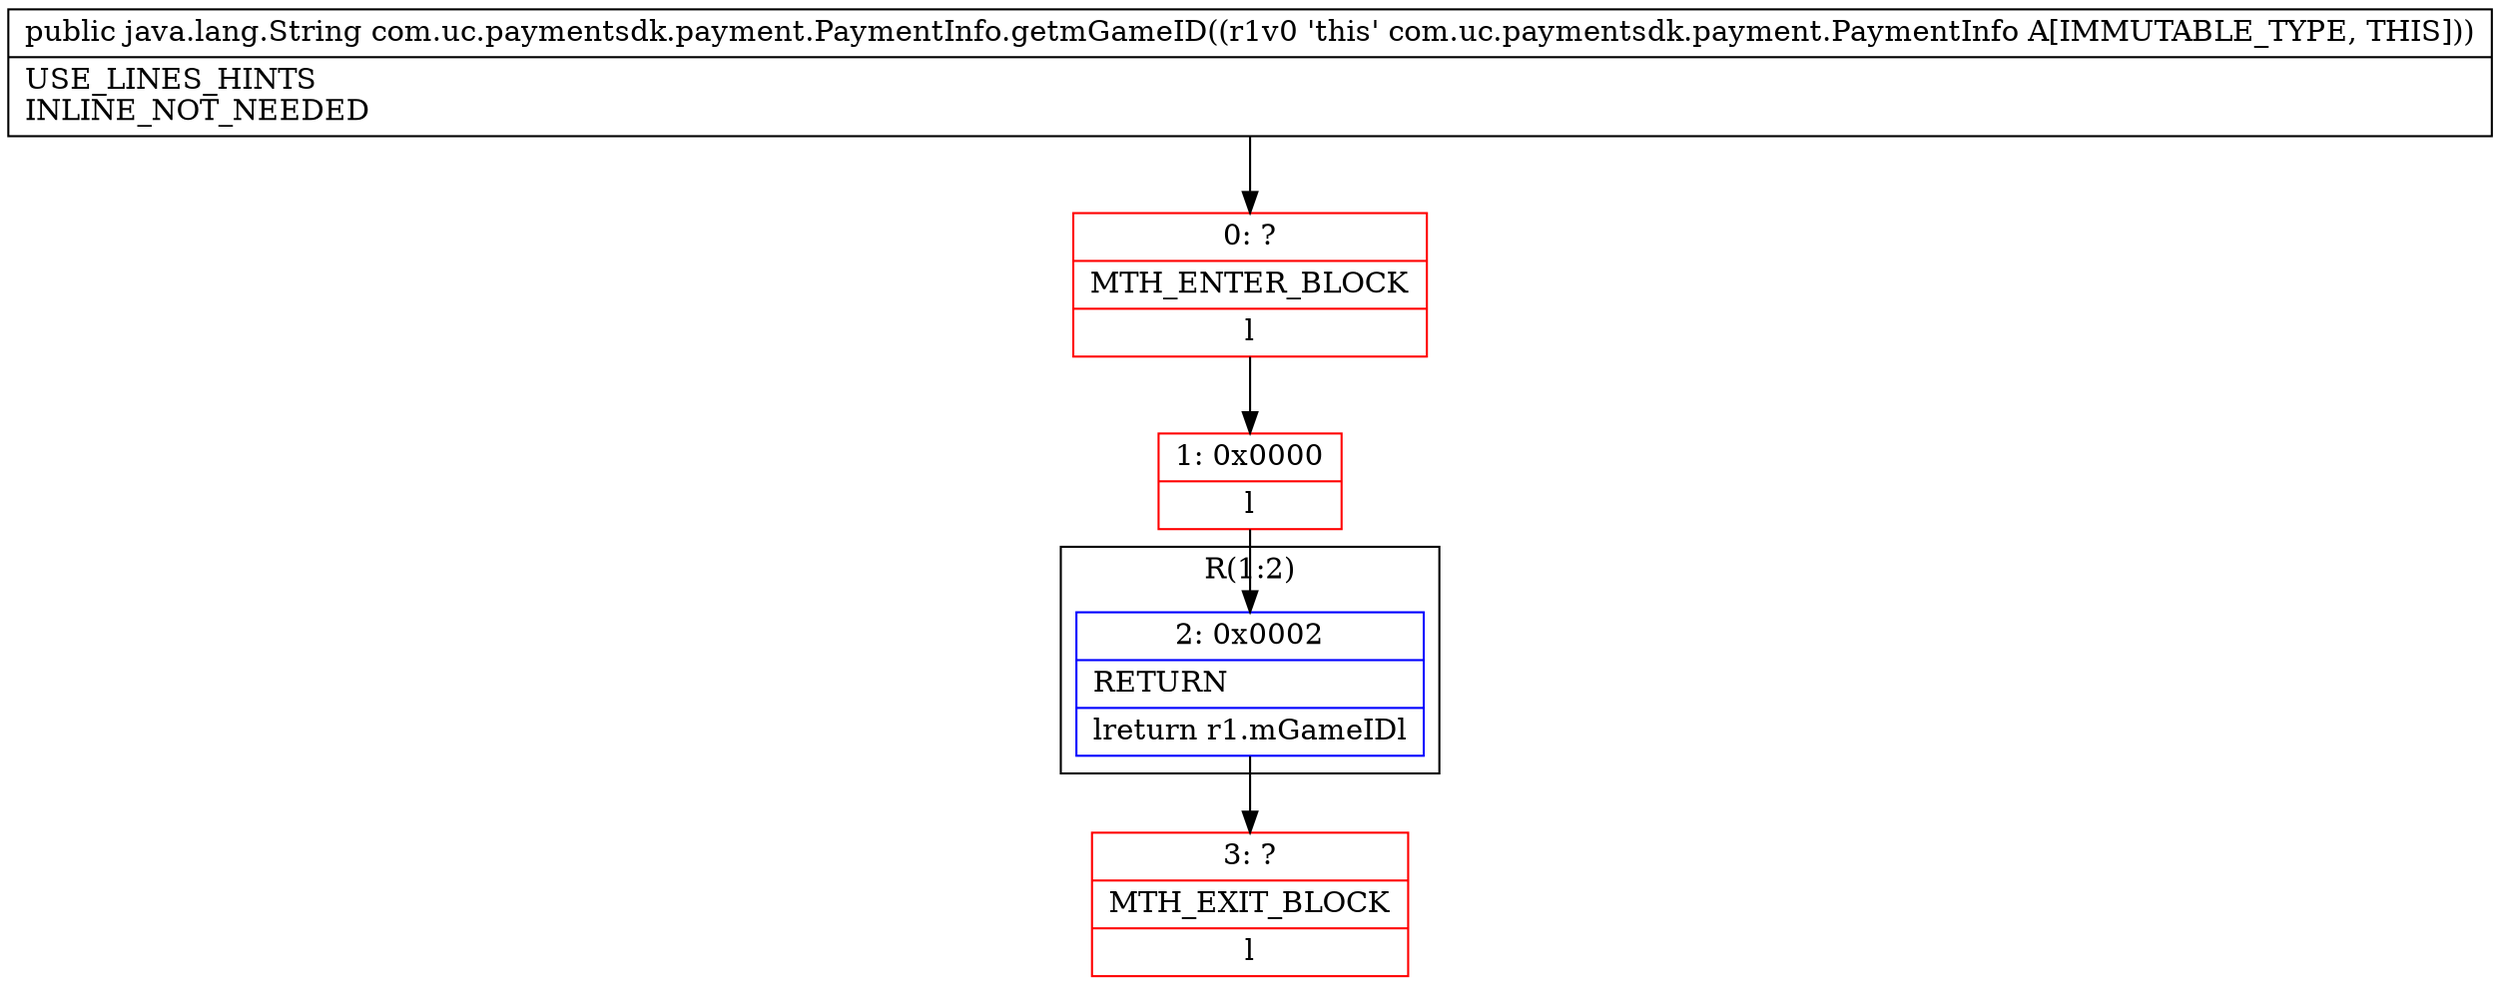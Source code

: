 digraph "CFG forcom.uc.paymentsdk.payment.PaymentInfo.getmGameID()Ljava\/lang\/String;" {
subgraph cluster_Region_429604474 {
label = "R(1:2)";
node [shape=record,color=blue];
Node_2 [shape=record,label="{2\:\ 0x0002|RETURN\l|lreturn r1.mGameIDl}"];
}
Node_0 [shape=record,color=red,label="{0\:\ ?|MTH_ENTER_BLOCK\l|l}"];
Node_1 [shape=record,color=red,label="{1\:\ 0x0000|l}"];
Node_3 [shape=record,color=red,label="{3\:\ ?|MTH_EXIT_BLOCK\l|l}"];
MethodNode[shape=record,label="{public java.lang.String com.uc.paymentsdk.payment.PaymentInfo.getmGameID((r1v0 'this' com.uc.paymentsdk.payment.PaymentInfo A[IMMUTABLE_TYPE, THIS]))  | USE_LINES_HINTS\lINLINE_NOT_NEEDED\l}"];
MethodNode -> Node_0;
Node_2 -> Node_3;
Node_0 -> Node_1;
Node_1 -> Node_2;
}

